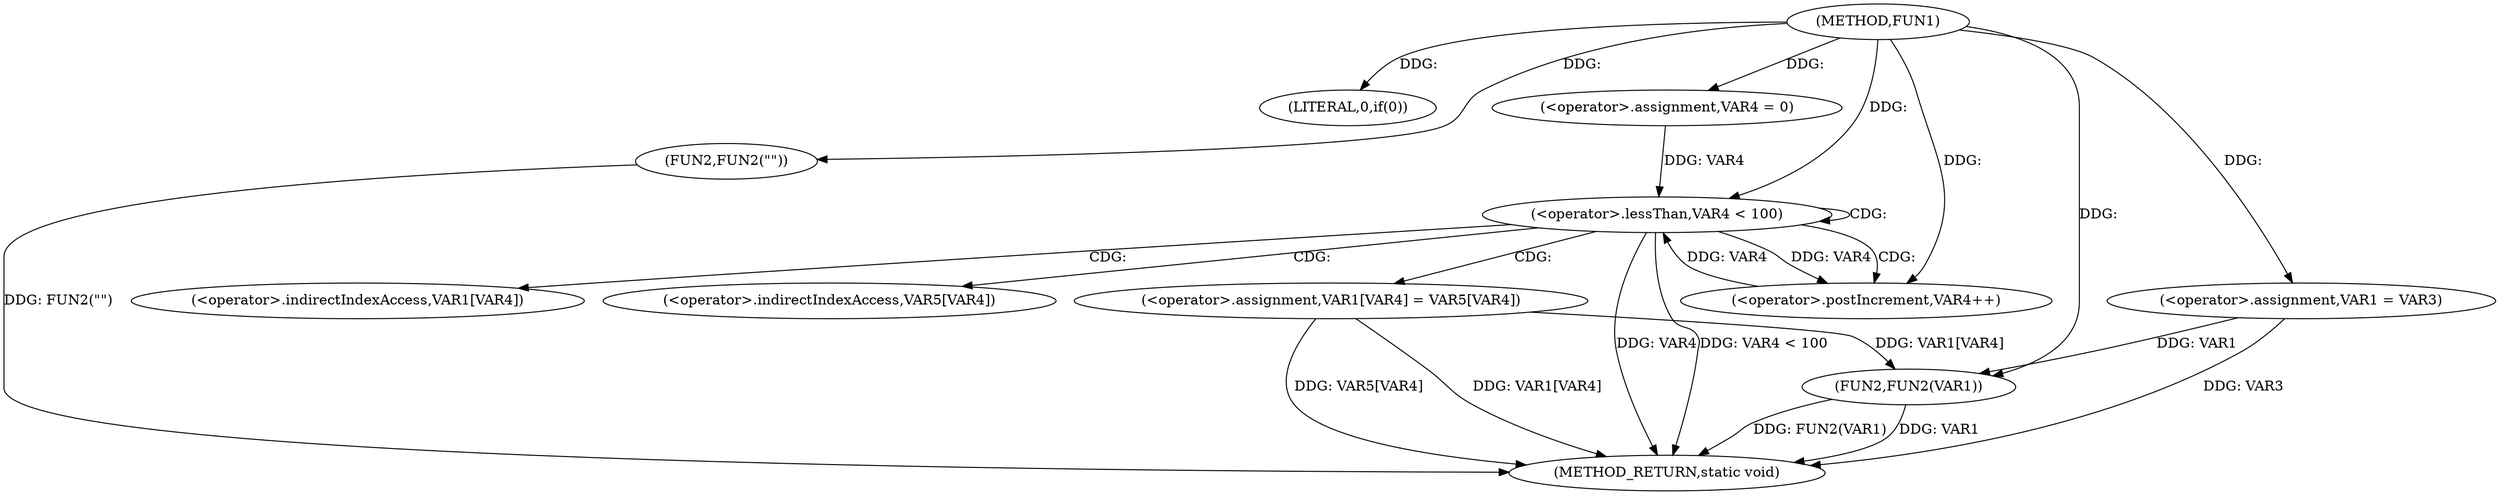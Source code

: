 digraph FUN1 {  
"1000100" [label = "(METHOD,FUN1)" ]
"1000137" [label = "(METHOD_RETURN,static void)" ]
"1000106" [label = "(LITERAL,0,if(0))" ]
"1000108" [label = "(FUN2,FUN2(\"\"))" ]
"1000112" [label = "(<operator>.assignment,VAR1 = VAR3)" ]
"1000119" [label = "(<operator>.assignment,VAR4 = 0)" ]
"1000122" [label = "(<operator>.lessThan,VAR4 < 100)" ]
"1000125" [label = "(<operator>.postIncrement,VAR4++)" ]
"1000128" [label = "(<operator>.assignment,VAR1[VAR4] = VAR5[VAR4])" ]
"1000135" [label = "(FUN2,FUN2(VAR1))" ]
"1000129" [label = "(<operator>.indirectIndexAccess,VAR1[VAR4])" ]
"1000132" [label = "(<operator>.indirectIndexAccess,VAR5[VAR4])" ]
  "1000108" -> "1000137"  [ label = "DDG: FUN2(\"\")"] 
  "1000112" -> "1000137"  [ label = "DDG: VAR3"] 
  "1000128" -> "1000137"  [ label = "DDG: VAR1[VAR4]"] 
  "1000135" -> "1000137"  [ label = "DDG: FUN2(VAR1)"] 
  "1000122" -> "1000137"  [ label = "DDG: VAR4"] 
  "1000128" -> "1000137"  [ label = "DDG: VAR5[VAR4]"] 
  "1000135" -> "1000137"  [ label = "DDG: VAR1"] 
  "1000122" -> "1000137"  [ label = "DDG: VAR4 < 100"] 
  "1000100" -> "1000106"  [ label = "DDG: "] 
  "1000100" -> "1000108"  [ label = "DDG: "] 
  "1000100" -> "1000112"  [ label = "DDG: "] 
  "1000100" -> "1000119"  [ label = "DDG: "] 
  "1000125" -> "1000122"  [ label = "DDG: VAR4"] 
  "1000119" -> "1000122"  [ label = "DDG: VAR4"] 
  "1000100" -> "1000122"  [ label = "DDG: "] 
  "1000122" -> "1000125"  [ label = "DDG: VAR4"] 
  "1000100" -> "1000125"  [ label = "DDG: "] 
  "1000128" -> "1000135"  [ label = "DDG: VAR1[VAR4]"] 
  "1000112" -> "1000135"  [ label = "DDG: VAR1"] 
  "1000100" -> "1000135"  [ label = "DDG: "] 
  "1000122" -> "1000132"  [ label = "CDG: "] 
  "1000122" -> "1000128"  [ label = "CDG: "] 
  "1000122" -> "1000129"  [ label = "CDG: "] 
  "1000122" -> "1000125"  [ label = "CDG: "] 
  "1000122" -> "1000122"  [ label = "CDG: "] 
}
